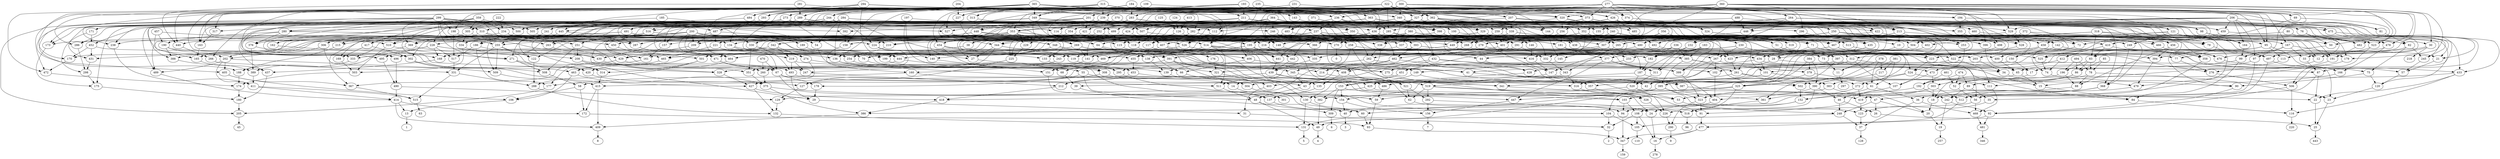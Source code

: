 digraph G {
    255 -> 509;
    202 -> 509;
    289 -> 509;
    491 -> 202;
    190 -> 202;
    306 -> 202;
    310 -> 306;
    285 -> 306;
    239 -> 310;
    299 -> 310;
    315 -> 239;
    300 -> 239;
    277 -> 285;
    363 -> 285;
    322 -> 285;
    193 -> 363;
    184 -> 363;
    457 -> 190;
    280 -> 190;
    284 -> 280;
    299 -> 280;
    239 -> 491;
    201 -> 491;
    293 -> 491;
    277 -> 201;
    322 -> 201;
    365 -> 293;
    193 -> 293;
    184 -> 293;
    354 -> 255;
    273 -> 255;
    299 -> 255;
    283 -> 354;
    264 -> 354;
    184 -> 283;
    193 -> 283;
    322 -> 264;
    277 -> 264;
    300 -> 273;
    315 -> 273;
    294 -> 289;
    281 -> 289;
    226 -> 290;
    323 -> 290;
    325 -> 226;
    520 -> 226;
    326 -> 226;
    308 -> 326;
    357 -> 326;
    316 -> 326;
    343 -> 316;
    345 -> 316;
    267 -> 316;
    332 -> 343;
    265 -> 343;
    352 -> 332;
    291 -> 332;
    329 -> 332;
    277 -> 291;
    211 -> 291;
    424 -> 291;
    327 -> 424;
    211 -> 424;
    360 -> 424;
    277 -> 327;
    322 -> 327;
    193 -> 211;
    184 -> 211;
    365 -> 329;
    362 -> 329;
    315 -> 362;
    300 -> 362;
    283 -> 352;
    264 -> 352;
    364 -> 352;
    398 -> 265;
    349 -> 265;
    356 -> 265;
    201 -> 398;
    283 -> 398;
    364 -> 398;
    365 -> 349;
    300 -> 349;
    315 -> 349;
    258 -> 345;
    208 -> 345;
    369 -> 208;
    251 -> 208;
    305 -> 369;
    250 -> 369;
    299 -> 369;
    222 -> 305;
    359 -> 305;
    244 -> 305;
    315 -> 244;
    365 -> 244;
    300 -> 244;
    239 -> 250;
    201 -> 250;
    211 -> 250;
    487 -> 251;
    516 -> 251;
    234 -> 251;
    244 -> 487;
    299 -> 487;
    373 -> 516;
    211 -> 516;
    277 -> 373;
    322 -> 373;
    359 -> 234;
    222 -> 234;
    237 -> 258;
    353 -> 258;
    236 -> 237;
    365 -> 237;
    315 -> 236;
    300 -> 236;
    231 -> 353;
    327 -> 353;
    283 -> 353;
    237 -> 267;
    230 -> 267;
    224 -> 267;
    234 -> 224;
    424 -> 224;
    244 -> 224;
    356 -> 230;
    398 -> 230;
    352 -> 230;
    275 -> 357;
    262 -> 357;
    261 -> 357;
    274 -> 275;
    221 -> 275;
    233 -> 275;
    342 -> 274;
    280 -> 274;
    329 -> 342;
    353 -> 342;
    244 -> 233;
    353 -> 233;
    216 -> 233;
    252 -> 216;
    340 -> 216;
    363 -> 252;
    277 -> 252;
    300 -> 340;
    315 -> 340;
    365 -> 340;
    487 -> 221;
    252 -> 221;
    237 -> 262;
    291 -> 262;
    338 -> 262;
    380 -> 338;
    246 -> 338;
    213 -> 338;
    363 -> 213;
    426 -> 213;
    277 -> 213;
    365 -> 426;
    315 -> 426;
    300 -> 426;
    289 -> 246;
    364 -> 246;
    423 -> 261;
    269 -> 261;
    319 -> 261;
    259 -> 319;
    240 -> 319;
    329 -> 319;
    207 -> 240;
    373 -> 240;
    193 -> 207;
    184 -> 207;
    320 -> 259;
    327 -> 259;
    193 -> 320;
    184 -> 320;
    360 -> 320;
    527 -> 269;
    300 -> 269;
    201 -> 527;
    484 -> 527;
    184 -> 527;
    365 -> 484;
    193 -> 484;
    315 -> 484;
    200 -> 423;
    364 -> 423;
    279 -> 423;
    200 -> 279;
    294 -> 279;
    360 -> 279;
    254 -> 308;
    429 -> 308;
    199 -> 308;
    210 -> 254;
    228 -> 254;
    198 -> 254;
    424 -> 228;
    273 -> 228;
    200 -> 210;
    239 -> 210;
    398 -> 210;
    365 -> 198;
    299 -> 198;
    263 -> 429;
    352 -> 429;
    209 -> 429;
    398 -> 209;
    487 -> 209;
    200 -> 209;
    200 -> 263;
    198 -> 263;
    239 -> 263;
    352 -> 199;
    189 -> 199;
    186 -> 199;
    487 -> 189;
    200 -> 189;
    353 -> 186;
    500 -> 186;
    299 -> 500;
    185 -> 500;
    340 -> 500;
    311 -> 520;
    504 -> 520;
    187 -> 520;
    183 -> 187;
    182 -> 187;
    438 -> 187;
    336 -> 182;
    181 -> 182;
    232 -> 182;
    256 -> 181;
    507 -> 181;
    350 -> 181;
    373 -> 256;
    320 -> 256;
    235 -> 507;
    349 -> 507;
    197 -> 350;
    370 -> 350;
    372 -> 232;
    318 -> 232;
    324 -> 232;
    320 -> 324;
    426 -> 324;
    374 -> 324;
    277 -> 374;
    322 -> 374;
    235 -> 374;
    256 -> 438;
    329 -> 438;
    232 -> 311;
    377 -> 311;
    183 -> 311;
    181 -> 377;
    336 -> 377;
    324 -> 504;
    372 -> 504;
    378 -> 325;
    379 -> 325;
    381 -> 325;
    384 -> 379;
    385 -> 379;
    183 -> 385;
    336 -> 385;
    181 -> 385;
    390 -> 323;
    395 -> 323;
    399 -> 323;
    384 -> 390;
    217 -> 390;
    385 -> 390;
    381 -> 217;
    378 -> 217;
    384 -> 395;
    385 -> 395;
    402 -> 395;
    324 -> 402;
    318 -> 402;
    240 -> 399;
    237 -> 399;
    406 -> 399;
    350 -> 406;
    407 -> 406;
    256 -> 407;
    507 -> 407;
    386 -> 409;
    414 -> 409;
    415 -> 409;
    418 -> 386;
    375 -> 386;
    303 -> 386;
    425 -> 418;
    427 -> 418;
    212 -> 418;
    391 -> 425;
    428 -> 425;
    393 -> 428;
    432 -> 428;
    434 -> 428;
    426 -> 434;
    307 -> 434;
    435 -> 434;
    356 -> 307;
    398 -> 307;
    296 -> 435;
    354 -> 435;
    239 -> 435;
    289 -> 296;
    360 -> 296;
    359 -> 393;
    236 -> 393;
    436 -> 393;
    283 -> 436;
    327 -> 436;
    231 -> 436;
    436 -> 432;
    239 -> 432;
    195 -> 391;
    348 -> 391;
    364 -> 391;
    300 -> 348;
    527 -> 348;
    285 -> 195;
    273 -> 195;
    302 -> 427;
    328 -> 427;
    439 -> 427;
    441 -> 439;
    442 -> 439;
    335 -> 439;
    380 -> 441;
    364 -> 441;
    195 -> 441;
    273 -> 442;
    339 -> 442;
    216 -> 442;
    207 -> 339;
    327 -> 339;
    279 -> 335;
    348 -> 335;
    366 -> 335;
    259 -> 366;
    240 -> 366;
    349 -> 366;
    349 -> 328;
    353 -> 328;
    444 -> 328;
    348 -> 444;
    294 -> 444;
    200 -> 444;
    417 -> 302;
    445 -> 302;
    299 -> 302;
    448 -> 417;
    273 -> 417;
    201 -> 448;
    211 -> 448;
    365 -> 445;
    206 -> 445;
    451 -> 212;
    453 -> 212;
    247 -> 212;
    377 -> 451;
    183 -> 451;
    454 -> 453;
    455 -> 453;
    380 -> 455;
    250 -> 455;
    458 -> 455;
    459 -> 458;
    460 -> 458;
    239 -> 459;
    206 -> 459;
    363 -> 460;
    373 -> 460;
    424 -> 454;
    362 -> 454;
    365 -> 454;
    219 -> 247;
    251 -> 247;
    344 -> 247;
    342 -> 219;
    284 -> 219;
    235 -> 344;
    426 -> 344;
    256 -> 344;
    463 -> 375;
    351 -> 375;
    260 -> 375;
    306 -> 463;
    380 -> 463;
    465 -> 463;
    221 -> 465;
    467 -> 465;
    450 -> 465;
    365 -> 467;
    240 -> 467;
    310 -> 467;
    310 -> 450;
    339 -> 450;
    224 -> 351;
    330 -> 351;
    430 -> 351;
    244 -> 430;
    353 -> 430;
    334 -> 430;
    305 -> 334;
    516 -> 334;
    353 -> 330;
    340 -> 330;
    185 -> 330;
    470 -> 260;
    471 -> 260;
    312 -> 260;
    250 -> 471;
    305 -> 471;
    287 -> 471;
    448 -> 287;
    244 -> 287;
    359 -> 287;
    230 -> 312;
    426 -> 312;
    433 -> 303;
    473 -> 303;
    475 -> 433;
    459 -> 433;
    476 -> 433;
    513 -> 476;
    426 -> 476;
    466 -> 476;
    250 -> 466;
    445 -> 466;
    424 -> 513;
    516 -> 513;
    353 -> 513;
    264 -> 475;
    211 -> 475;
    478 -> 473;
    397 -> 473;
    492 -> 397;
    480 -> 397;
    485 -> 492;
    264 -> 492;
    488 -> 492;
    320 -> 485;
    426 -> 485;
    446 -> 480;
    363 -> 480;
    426 -> 480;
    264 -> 446;
    206 -> 446;
    488 -> 446;
    475 -> 478;
    239 -> 478;
    360 -> 478;
    489 -> 414;
    411 -> 414;
    490 -> 414;
    238 -> 411;
    202 -> 411;
    389 -> 411;
    369 -> 389;
    388 -> 389;
    376 -> 389;
    190 -> 388;
    259 -> 388;
    426 -> 388;
    359 -> 376;
    280 -> 376;
    241 -> 376;
    373 -> 241;
    349 -> 241;
    211 -> 241;
    200 -> 238;
    364 -> 238;
    360 -> 238;
    202 -> 489;
    364 -> 489;
    200 -> 489;
    495 -> 490;
    496 -> 490;
    365 -> 495;
    280 -> 495;
    228 -> 495;
    230 -> 496;
    349 -> 496;
    299 -> 496;
    509 -> 415;
    308 -> 415;
    314 -> 415;
    360 -> 314;
    255 -> 314;
    501 -> 314;
    307 -> 501;
    505 -> 501;
    300 -> 505;
    484 -> 505;
    299 -> 505;
    302 -> 508;
    271 -> 508;
    251 -> 508;
    300 -> 271;
    510 -> 271;
    299 -> 271;
    315 -> 510;
    436 -> 510;
    359 -> 510;
    432 -> 511;
    514 -> 511;
    493 -> 511;
    219 -> 493;
    271 -> 493;
    330 -> 493;
    353 -> 514;
    362 -> 514;
    365 -> 514;
    367 -> 515;
    411 -> 515;
    331 -> 515;
    200 -> 367;
    405 -> 367;
    429 -> 367;
    202 -> 405;
    289 -> 405;
    266 -> 331;
    255 -> 331;
    517 -> 331;
    198 -> 517;
    228 -> 517;
    186 -> 517;
    440 -> 266;
    360 -> 266;
    200 -> 440;
    281 -> 440;
    294 -> 440;
    390 -> 518;
    361 -> 518;
    292 -> 518;
    519 -> 292;
    521 -> 292;
    343 -> 519;
    439 -> 519;
    258 -> 521;
    408 -> 521;
    391 -> 408;
    432 -> 408;
    422 -> 408;
    277 -> 422;
    340 -> 422;
    211 -> 422;
    272 -> 361;
    397 -> 361;
    462 -> 361;
    524 -> 272;
    261 -> 272;
    253 -> 524;
    269 -> 524;
    223 -> 524;
    268 -> 223;
    526 -> 223;
    528 -> 223;
    285 -> 268;
    362 -> 268;
    252 -> 526;
    362 -> 526;
    365 -> 526;
    529 -> 528;
    363 -> 528;
    349 -> 528;
    206 -> 529;
    360 -> 529;
    264 -> 529;
    294 -> 253;
    364 -> 253;
    200 -> 253;
    237 -> 462;
    230 -> 462;
    393 -> 462;
    180 -> 205;
    299 -> 205;
    177 -> 205;
    175 -> 180;
    437 -> 180;
    174 -> 180;
    173 -> 175;
    298 -> 175;
    364 -> 175;
    286 -> 298;
    171 -> 298;
    431 -> 298;
    349 -> 431;
    421 -> 431;
    452 -> 431;
    171 -> 452;
    363 -> 452;
    239 -> 171;
    201 -> 171;
    201 -> 421;
    283 -> 421;
    283 -> 286;
    365 -> 286;
    200 -> 286;
    244 -> 173;
    349 -> 173;
    354 -> 173;
    188 -> 174;
    472 -> 174;
    503 -> 174;
    215 -> 188;
    333 -> 188;
    365 -> 188;
    239 -> 333;
    252 -> 333;
    228 -> 333;
    250 -> 215;
    234 -> 215;
    294 -> 472;
    360 -> 472;
    170 -> 472;
    273 -> 170;
    354 -> 170;
    452 -> 170;
    169 -> 503;
    334 -> 503;
    510 -> 503;
    417 -> 169;
    445 -> 169;
    168 -> 437;
    165 -> 437;
    284 -> 437;
    491 -> 165;
    163 -> 165;
    457 -> 165;
    317 -> 163;
    239 -> 163;
    360 -> 163;
    363 -> 317;
    322 -> 317;
    228 -> 168;
    342 -> 168;
    162 -> 168;
    359 -> 162;
    241 -> 162;
    161 -> 177;
    186 -> 177;
    160 -> 177;
    243 -> 160;
    158 -> 160;
    449 -> 243;
    452 -> 243;
    337 -> 243;
    339 -> 449;
    239 -> 449;
    299 -> 337;
    380 -> 337;
    365 -> 158;
    392 -> 158;
    240 -> 158;
    299 -> 392;
    239 -> 392;
    157 -> 161;
    488 -> 161;
    529 -> 161;
    426 -> 157;
    363 -> 157;
    499 -> 157;
    273 -> 499;
    211 -> 499;
    292 -> 156;
    154 -> 156;
    447 -> 156;
    153 -> 154;
    187 -> 154;
    151 -> 154;
    150 -> 153;
    149 -> 153;
    147 -> 153;
    340 -> 147;
    352 -> 147;
    416 -> 147;
    155 -> 416;
    354 -> 416;
    146 -> 416;
    398 -> 146;
    340 -> 146;
    294 -> 155;
    360 -> 155;
    362 -> 155;
    444 -> 149;
    145 -> 149;
    307 -> 145;
    144 -> 145;
    365 -> 144;
    362 -> 144;
    193 -> 144;
    142 -> 150;
    529 -> 150;
    499 -> 142;
    488 -> 142;
    141 -> 151;
    140 -> 151;
    469 -> 151;
    268 -> 141;
    269 -> 141;
    364 -> 141;
    197 -> 140;
    407 -> 140;
    370 -> 140;
    454 -> 469;
    480 -> 469;
    514 -> 469;
    325 -> 447;
    377 -> 447;
    139 -> 447;
    197 -> 139;
    407 -> 139;
    138 -> 139;
    344 -> 138;
    492 -> 138;
    137 -> 309;
    153 -> 309;
    136 -> 137;
    295 -> 137;
    135 -> 137;
    439 -> 135;
    408 -> 135;
    134 -> 295;
    133 -> 295;
    397 -> 295;
    448 -> 133;
    329 -> 133;
    330 -> 133;
    424 -> 134;
    234 -> 134;
    244 -> 134;
    365 -> 136;
    228 -> 136;
    284 -> 136;
    132 -> 131;
    130 -> 131;
    395 -> 131;
    288 -> 132;
    427 -> 132;
    129 -> 132;
    127 -> 129;
    490 -> 129;
    462 -> 129;
    391 -> 127;
    420 -> 127;
    225 -> 127;
    271 -> 420;
    464 -> 420;
    376 -> 420;
    200 -> 464;
    294 -> 464;
    269 -> 464;
    126 -> 225;
    282 -> 225;
    229 -> 225;
    240 -> 229;
    353 -> 229;
    237 -> 229;
    201 -> 282;
    207 -> 282;
    365 -> 282;
    413 -> 126;
    125 -> 126;
    124 -> 126;
    501 -> 288;
    122 -> 288;
    331 -> 288;
    255 -> 122;
    289 -> 122;
    200 -> 122;
    451 -> 130;
    321 -> 130;
    119 -> 321;
    262 -> 321;
    176 -> 321;
    401 -> 119;
    284 -> 119;
    457 -> 119;
    426 -> 401;
    259 -> 401;
    491 -> 401;
    118 -> 176;
    117 -> 176;
    115 -> 176;
    114 -> 118;
    112 -> 118;
    483 -> 118;
    371 -> 483;
    143 -> 483;
    236 -> 483;
    231 -> 143;
    365 -> 143;
    206 -> 112;
    211 -> 112;
    201 -> 112;
    373 -> 114;
    283 -> 114;
    313 -> 114;
    184 -> 313;
    109 -> 313;
    126 -> 117;
    259 -> 117;
    237 -> 117;
    483 -> 115;
    227 -> 115;
    204 -> 227;
    109 -> 227;
    184 -> 227;
    108 -> 105;
    512 -> 105;
    104 -> 105;
    103 -> 108;
    404 -> 108;
    325 -> 103;
    454 -> 103;
    153 -> 103;
    383 -> 404;
    187 -> 404;
    102 -> 404;
    393 -> 383;
    101 -> 383;
    100 -> 101;
    99 -> 101;
    434 -> 101;
    360 -> 99;
    167 -> 99;
    164 -> 99;
    206 -> 164;
    364 -> 164;
    98 -> 164;
    426 -> 98;
    327 -> 98;
    211 -> 98;
    421 -> 167;
    300 -> 167;
    236 -> 100;
    143 -> 100;
    371 -> 100;
    377 -> 102;
    312 -> 102;
    267 -> 102;
    97 -> 512;
    368 -> 512;
    303 -> 512;
    362 -> 368;
    339 -> 368;
    249 -> 368;
    246 -> 249;
    121 -> 249;
    207 -> 121;
    264 -> 121;
    300 -> 121;
    167 -> 97;
    206 -> 97;
    514 -> 104;
    95 -> 104;
    483 -> 95;
    184 -> 95;
    109 -> 95;
    94 -> 347;
    477 -> 347;
    93 -> 347;
    92 -> 477;
    91 -> 477;
    242 -> 92;
    506 -> 92;
    90 -> 92;
    89 -> 242;
    192 -> 242;
    88 -> 242;
    86 -> 89;
    474 -> 89;
    494 -> 86;
    85 -> 86;
    83 -> 86;
    318 -> 83;
    410 -> 83;
    82 -> 83;
    363 -> 82;
    373 -> 82;
    81 -> 82;
    300 -> 81;
    315 -> 81;
    206 -> 81;
    372 -> 410;
    80 -> 410;
    474 -> 192;
    86 -> 192;
    461 -> 192;
    78 -> 88;
    196 -> 88;
    456 -> 88;
    494 -> 78;
    83 -> 78;
    85 -> 78;
    83 -> 196;
    494 -> 196;
    240 -> 456;
    244 -> 456;
    194 -> 506;
    276 -> 506;
    523 -> 506;
    491 -> 276;
    77 -> 276;
    191 -> 276;
    285 -> 191;
    213 -> 191;
    482 -> 191;
    300 -> 482;
    76 -> 482;
    121 -> 482;
    283 -> 76;
    373 -> 76;
    190 -> 77;
    284 -> 77;
    76 -> 523;
    289 -> 523;
    300 -> 523;
    281 -> 194;
    294 -> 194;
    318 -> 90;
    75 -> 90;
    74 -> 90;
    412 -> 74;
    72 -> 74;
    525 -> 74;
    360 -> 525;
    121 -> 525;
    71 -> 525;
    448 -> 71;
    273 -> 71;
    380 -> 71;
    410 -> 412;
    82 -> 412;
    460 -> 72;
    69 -> 72;
    365 -> 72;
    300 -> 69;
    360 -> 69;
    82 -> 75;
    410 -> 75;
    323 -> 91;
    303 -> 91;
    341 -> 91;
    67 -> 341;
    65 -> 341;
    64 -> 341;
    470 -> 67;
    471 -> 67;
    134 -> 67;
    97 -> 65;
    396 -> 65;
    400 -> 65;
    355 -> 400;
    354 -> 400;
    458 -> 400;
    239 -> 355;
    194 -> 355;
    380 -> 396;
    360 -> 396;
    250 -> 396;
    436 -> 64;
    353 -> 64;
    349 -> 64;
    103 -> 94;
    152 -> 94;
    62 -> 94;
    61 -> 152;
    502 -> 152;
    368 -> 152;
    378 -> 61;
    381 -> 61;
    379 -> 61;
    344 -> 502;
    261 -> 502;
    524 -> 502;
    519 -> 62;
    521 -> 62;
    214 -> 62;
    514 -> 214;
    462 -> 214;
    172 -> 93;
    60 -> 93;
    59 -> 93;
    414 -> 172;
    415 -> 172;
    58 -> 172;
    508 -> 58;
    274 -> 58;
    304 -> 60;
    130 -> 60;
    56 -> 60;
    219 -> 304;
    522 -> 304;
    55 -> 304;
    136 -> 55;
    54 -> 55;
    284 -> 54;
    359 -> 54;
    241 -> 54;
    401 -> 522;
    498 -> 522;
    284 -> 522;
    426 -> 498;
    259 -> 498;
    194 -> 498;
    52 -> 56;
    51 -> 56;
    497 -> 56;
    474 -> 52;
    461 -> 52;
    86 -> 52;
    364 -> 497;
    250 -> 497;
    50 -> 497;
    76 -> 50;
    339 -> 50;
    69 -> 50;
    237 -> 51;
    259 -> 51;
    126 -> 51;
    520 -> 59;
    375 -> 59;
    486 -> 59;
    148 -> 486;
    282 -> 486;
    101 -> 486;
    339 -> 148;
    364 -> 148;
    300 -> 148;
    248 -> 49;
    48 -> 49;
    382 -> 49;
    47 -> 248;
    46 -> 248;
    53 -> 248;
    519 -> 47;
    79 -> 47;
    349 -> 79;
    436 -> 79;
    422 -> 79;
    390 -> 46;
    107 -> 46;
    312 -> 107;
    72 -> 107;
    473 -> 107;
    192 -> 53;
    453 -> 53;
    44 -> 53;
    95 -> 44;
    100 -> 44;
    511 -> 48;
    43 -> 48;
    55 -> 48;
    391 -> 43;
    467 -> 43;
    345 -> 43;
    153 -> 382;
    67 -> 382;
    42 -> 382;
    78 -> 42;
    196 -> 42;
    41 -> 42;
    240 -> 41;
    237 -> 41;
    412 -> 41;
    154 -> 40;
    39 -> 40;
    395 -> 40;
    68 -> 39;
    267 -> 39;
    393 -> 68;
    526 -> 68;
    70 -> 68;
    364 -> 70;
    121 -> 70;
    38 -> 70;
    329 -> 38;
    259 -> 38;
    248 -> 37;
    123 -> 37;
    36 -> 37;
    419 -> 123;
    35 -> 123;
    395 -> 123;
    272 -> 419;
    387 -> 419;
    479 -> 419;
    147 -> 387;
    149 -> 387;
    34 -> 479;
    394 -> 479;
    179 -> 479;
    203 -> 34;
    432 -> 34;
    514 -> 34;
    195 -> 203;
    364 -> 203;
    349 -> 394;
    353 -> 394;
    456 -> 394;
    121 -> 179;
    167 -> 179;
    360 -> 179;
    89 -> 35;
    87 -> 35;
    206 -> 87;
    33 -> 87;
    267 -> 87;
    167 -> 33;
    98 -> 33;
    61 -> 36;
    368 -> 36;
    108 -> 32;
    31 -> 32;
    104 -> 32;
    29 -> 31;
    403 -> 31;
    178 -> 29;
    493 -> 29;
    208 -> 29;
    67 -> 178;
    55 -> 178;
    391 -> 403;
    66 -> 403;
    28 -> 403;
    406 -> 66;
    27 -> 66;
    64 -> 66;
    426 -> 27;
    353 -> 27;
    344 -> 27;
    258 -> 28;
    71 -> 28;
    30 -> 28;
    250 -> 30;
    360 -> 30;
    26 -> 25;
    23 -> 25;
    22 -> 25;
    47 -> 26;
    46 -> 26;
    78 -> 23;
    120 -> 23;
    28 -> 23;
    318 -> 120;
    75 -> 120;
    57 -> 120;
    21 -> 57;
    467 -> 57;
    245 -> 57;
    142 -> 21;
    264 -> 21;
    206 -> 21;
    372 -> 245;
    82 -> 245;
    80 -> 245;
    425 -> 22;
    433 -> 22;
    87 -> 22;
    20 -> 19;
    242 -> 19;
    47 -> 20;
    18 -> 20;
    383 -> 20;
    303 -> 18;
    17 -> 18;
    358 -> 18;
    150 -> 17;
    432 -> 17;
    113 -> 17;
    95 -> 113;
    523 -> 113;
    380 -> 358;
    250 -> 358;
    467 -> 358;
    108 -> 16;
    477 -> 16;
    24 -> 16;
    152 -> 24;
    48 -> 24;
    519 -> 24;
    84 -> 116;
    506 -> 116;
    433 -> 116;
    15 -> 84;
    434 -> 84;
    99 -> 84;
    312 -> 15;
    166 -> 15;
    65 -> 15;
    478 -> 166;
    95 -> 166;
    497 -> 166;
    160 -> 14;
    338 -> 14;
    106 -> 13;
    414 -> 13;
    405 -> 106;
    463 -> 106;
    58 -> 106;
    468 -> 481;
    92 -> 481;
    36 -> 468;
    56 -> 468;
    111 -> 468;
    522 -> 111;
    524 -> 111;
    12 -> 111;
    126 -> 12;
    282 -> 12;
    30 -> 12;
    246 -> 270;
    213 -> 270;
    213 -> 11;
    364 -> 11;
    73 -> 11;
    337 -> 73;
    449 -> 73;
    10 -> 73;
    213 -> 10;
    380 -> 10;
    30 -> 218;
    290 -> 9;
    409 -> 8;
    515 -> 63;
    518 -> 96;
    205 -> 45;
    156 -> 7;
    309 -> 6;
    131 -> 5;
    105 -> 110;
    347 -> 159;
    49 -> 4;
    40 -> 3;
    37 -> 128;
    32 -> 2;
    25 -> 443;
    19 -> 257;
    16 -> 278;
    116 -> 220;
    14 -> 301;
    13 -> 1;
    481 -> 346;
    270 -> 0;
    11 -> 297;
}
